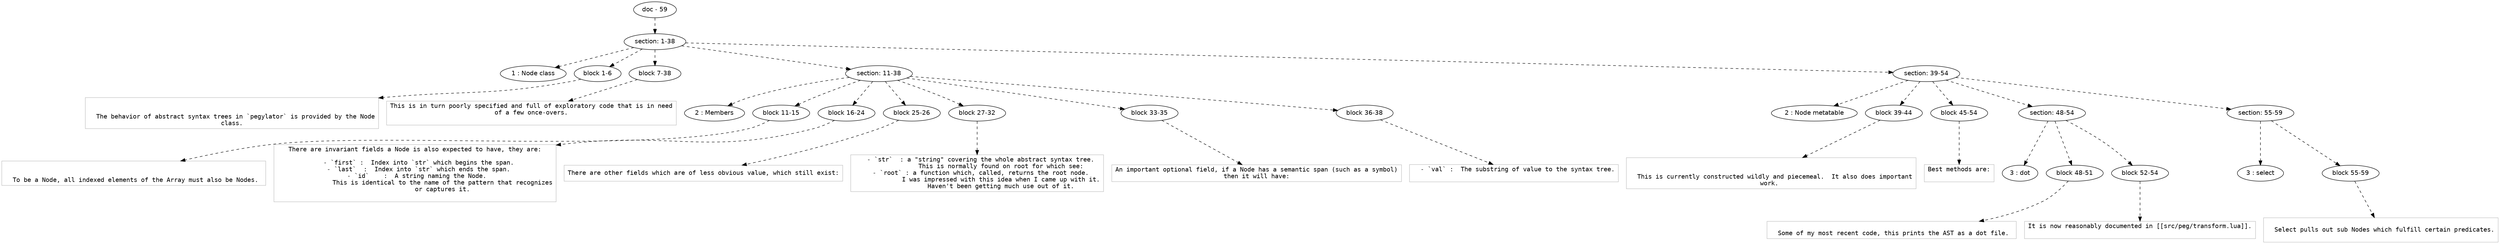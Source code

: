 digraph hierarchy {

node [fontname=Helvetica]
edge [style=dashed]

doc_0 [label="doc - 59"]


doc_0 -> { section_1}
{rank=same; section_1}

section_1 [label="section: 1-38"]


section_1 -> { header_2 block_3 block_4 section_5 section_6}
{rank=same; header_2 block_3 block_4 section_5 section_6}

header_2 [label="1 : Node class"]

block_3 [label="block 1-6"]

block_4 [label="block 7-38"]

section_5 [label="section: 11-38"]

section_6 [label="section: 39-54"]



block_3 -> leaf_7
leaf_7  [color=Gray,shape=rectangle,fontname=Inconsolata,label="

  The behavior of abstract syntax trees in `pegylator` is provided by the Node
class.
"]

block_4 -> leaf_8
leaf_8  [color=Gray,shape=rectangle,fontname=Inconsolata,label="This is in turn poorly specified and full of exploratory code that is in need
of a few once-overs.

"]
section_5 -> { header_9 block_10 block_11 block_12 block_13 block_14 block_15}
{rank=same; header_9 block_10 block_11 block_12 block_13 block_14 block_15}

header_9 [label="2 : Members"]

block_10 [label="block 11-15"]

block_11 [label="block 16-24"]

block_12 [label="block 25-26"]

block_13 [label="block 27-32"]

block_14 [label="block 33-35"]

block_15 [label="block 36-38"]



block_10 -> leaf_16
leaf_16  [color=Gray,shape=rectangle,fontname=Inconsolata,label="

  To be a Node, all indexed elements of the Array must also be Nodes. 
"]

block_11 -> leaf_17
leaf_17  [color=Gray,shape=rectangle,fontname=Inconsolata,label="There are invariant fields a Node is also expected to have, they are:
 
  - `first` :  Index into `str` which begins the span.
  - `last`  :  Index into `str` which ends the span.
  - `id`    :  A string naming the Node. 
               This is identical to the name of the pattern that recognizes
               or captures it.

"]

block_12 -> leaf_18
leaf_18  [color=Gray,shape=rectangle,fontname=Inconsolata,label="There are other fields which are of less obvious value, which still exist:
"]

block_13 -> leaf_19
leaf_19  [color=Gray,shape=rectangle,fontname=Inconsolata,label="  - `str`  : a \"string\" covering the whole abstract syntax tree.
             This is normally found on root for which see:
  - `root` : a function which, called, returns the root node.
             I was impressed with this idea when I came up with it.
             Haven't been getting much use out of it.
"]

block_14 -> leaf_20
leaf_20  [color=Gray,shape=rectangle,fontname=Inconsolata,label="An important optional field, if a Node has a semantic span (such as a symbol)
then it will have:
"]

block_15 -> leaf_21
leaf_21  [color=Gray,shape=rectangle,fontname=Inconsolata,label="  - `val` :  The substring of value to the syntax tree.

"]
section_6 -> { header_22 block_23 block_24 section_25 section_26}
{rank=same; header_22 block_23 block_24 section_25 section_26}

header_22 [label="2 : Node metatable"]

block_23 [label="block 39-44"]

block_24 [label="block 45-54"]

section_25 [label="section: 48-54"]

section_26 [label="section: 55-59"]



block_23 -> leaf_27
leaf_27  [color=Gray,shape=rectangle,fontname=Inconsolata,label="

  This is currently constructed wildly and piecemeal.  It also does important
work. 
"]

block_24 -> leaf_28
leaf_28  [color=Gray,shape=rectangle,fontname=Inconsolata,label="Best methods are:

"]
section_25 -> { header_29 block_30 block_31}
{rank=same; header_29 block_30 block_31}

header_29 [label="3 : dot"]

block_30 [label="block 48-51"]

block_31 [label="block 52-54"]



block_30 -> leaf_32
leaf_32  [color=Gray,shape=rectangle,fontname=Inconsolata,label="
  Some of my most recent code, this prints the AST as a dot file. 
"]

block_31 -> leaf_33
leaf_33  [color=Gray,shape=rectangle,fontname=Inconsolata,label="It is now reasonably documented in [[src/peg/transform.lua]].

"]
section_26 -> { header_34 block_35}
{rank=same; header_34 block_35}

header_34 [label="3 : select"]

block_35 [label="block 55-59"]



block_35 -> leaf_36
leaf_36  [color=Gray,shape=rectangle,fontname=Inconsolata,label="
  Select pulls out sub Nodes which fulfill certain predicates.

"]

}
